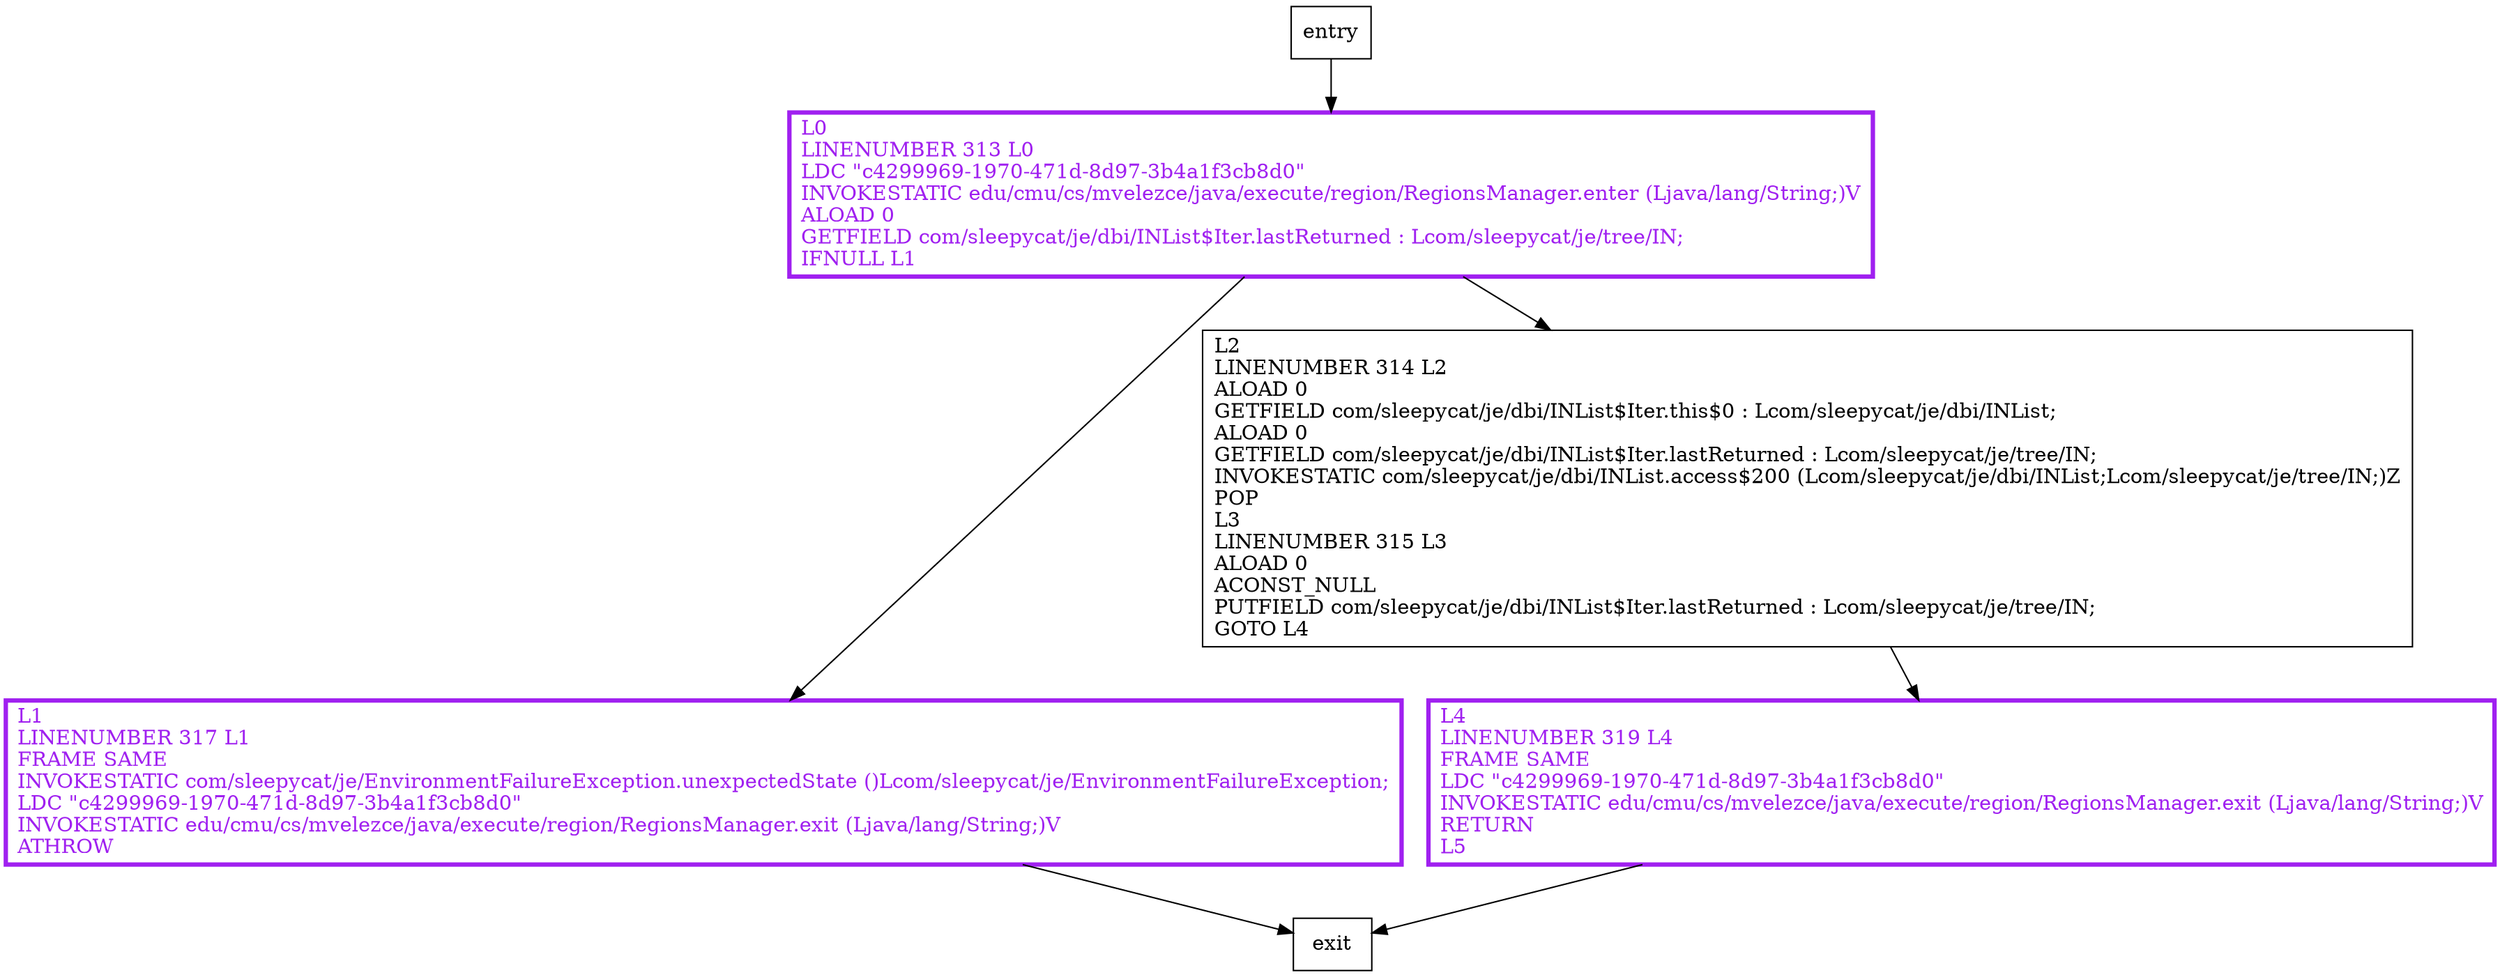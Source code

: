 digraph remove {
node [shape=record];
1014194720 [label="L0\lLINENUMBER 313 L0\lLDC \"c4299969-1970-471d-8d97-3b4a1f3cb8d0\"\lINVOKESTATIC edu/cmu/cs/mvelezce/java/execute/region/RegionsManager.enter (Ljava/lang/String;)V\lALOAD 0\lGETFIELD com/sleepycat/je/dbi/INList$Iter.lastReturned : Lcom/sleepycat/je/tree/IN;\lIFNULL L1\l"];
55411042 [label="L1\lLINENUMBER 317 L1\lFRAME SAME\lINVOKESTATIC com/sleepycat/je/EnvironmentFailureException.unexpectedState ()Lcom/sleepycat/je/EnvironmentFailureException;\lLDC \"c4299969-1970-471d-8d97-3b4a1f3cb8d0\"\lINVOKESTATIC edu/cmu/cs/mvelezce/java/execute/region/RegionsManager.exit (Ljava/lang/String;)V\lATHROW\l"];
512600228 [label="L2\lLINENUMBER 314 L2\lALOAD 0\lGETFIELD com/sleepycat/je/dbi/INList$Iter.this$0 : Lcom/sleepycat/je/dbi/INList;\lALOAD 0\lGETFIELD com/sleepycat/je/dbi/INList$Iter.lastReturned : Lcom/sleepycat/je/tree/IN;\lINVOKESTATIC com/sleepycat/je/dbi/INList.access$200 (Lcom/sleepycat/je/dbi/INList;Lcom/sleepycat/je/tree/IN;)Z\lPOP\lL3\lLINENUMBER 315 L3\lALOAD 0\lACONST_NULL\lPUTFIELD com/sleepycat/je/dbi/INList$Iter.lastReturned : Lcom/sleepycat/je/tree/IN;\lGOTO L4\l"];
318879698 [label="L4\lLINENUMBER 319 L4\lFRAME SAME\lLDC \"c4299969-1970-471d-8d97-3b4a1f3cb8d0\"\lINVOKESTATIC edu/cmu/cs/mvelezce/java/execute/region/RegionsManager.exit (Ljava/lang/String;)V\lRETURN\lL5\l"];
entry;
exit;
entry -> 1014194720
1014194720 -> 55411042
1014194720 -> 512600228
55411042 -> exit
512600228 -> 318879698
318879698 -> exit
1014194720[fontcolor="purple", penwidth=3, color="purple"];
55411042[fontcolor="purple", penwidth=3, color="purple"];
318879698[fontcolor="purple", penwidth=3, color="purple"];
}

